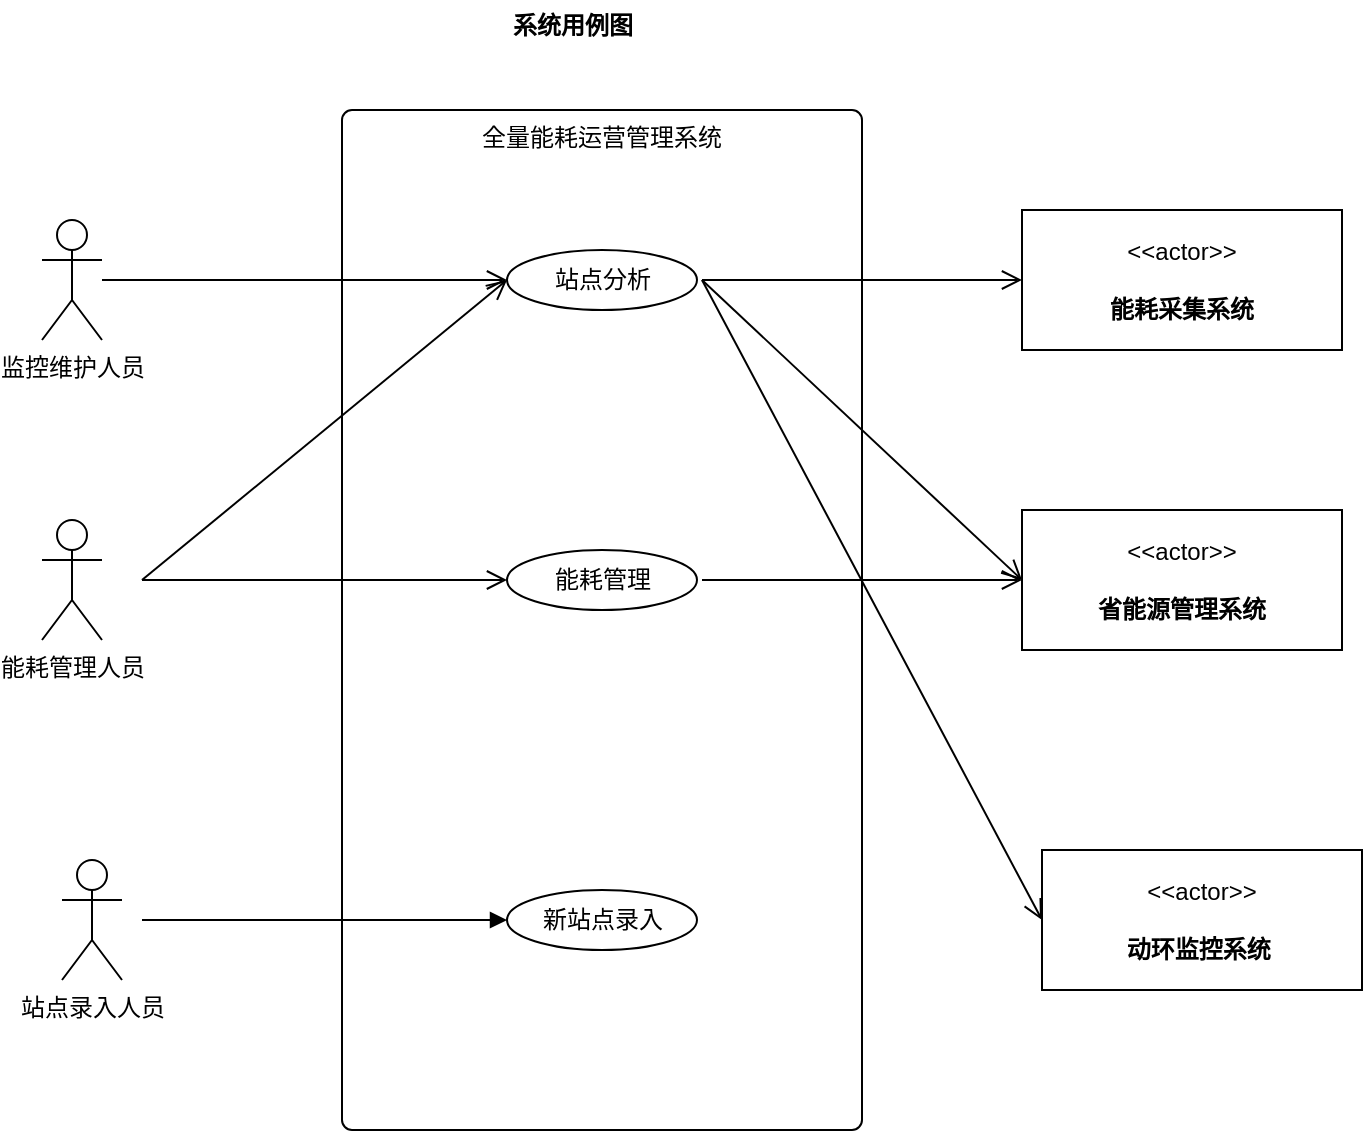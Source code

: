 <mxfile version="24.4.0" type="device">
  <diagram name="第 1 页" id="BuHIv78ykRl-nQtgaqGW">
    <mxGraphModel dx="1020" dy="496" grid="1" gridSize="10" guides="1" tooltips="1" connect="1" arrows="1" fold="1" page="1" pageScale="1" pageWidth="827" pageHeight="1169" math="0" shadow="0">
      <root>
        <mxCell id="0" />
        <mxCell id="1" parent="0" />
        <mxCell id="xJYGVplaf34jKcpDWo73-1" value="&amp;lt;&amp;lt;actor&amp;gt;&amp;gt;&lt;br&gt;&lt;br&gt;&lt;b&gt;能耗采集系统&lt;/b&gt;" style="html=1;align=center;verticalAlign=middle;dashed=0;whiteSpace=wrap;" parent="1" vertex="1">
          <mxGeometry x="550" y="125" width="160" height="70" as="geometry" />
        </mxCell>
        <mxCell id="xJYGVplaf34jKcpDWo73-2" value="&amp;lt;&amp;lt;actor&amp;gt;&amp;gt;&lt;br&gt;&lt;br&gt;&lt;b&gt;省能源管理系统&lt;/b&gt;" style="html=1;align=center;verticalAlign=middle;dashed=0;whiteSpace=wrap;" parent="1" vertex="1">
          <mxGeometry x="550" y="275" width="160" height="70" as="geometry" />
        </mxCell>
        <mxCell id="xJYGVplaf34jKcpDWo73-3" value="&amp;lt;&amp;lt;actor&amp;gt;&amp;gt;&lt;br&gt;&lt;br&gt;&lt;b&gt;动环监控系统&amp;nbsp;&lt;/b&gt;" style="html=1;align=center;verticalAlign=middle;dashed=0;whiteSpace=wrap;" parent="1" vertex="1">
          <mxGeometry x="560" y="445" width="160" height="70" as="geometry" />
        </mxCell>
        <object label="监控维护人员" id="xJYGVplaf34jKcpDWo73-4">
          <mxCell style="shape=umlActor;verticalLabelPosition=bottom;verticalAlign=top;html=1;" parent="1" vertex="1">
            <mxGeometry x="60" y="130" width="30" height="60" as="geometry" />
          </mxCell>
        </object>
        <mxCell id="xJYGVplaf34jKcpDWo73-5" value="能耗管理人员" style="shape=umlActor;verticalLabelPosition=bottom;verticalAlign=top;html=1;" parent="1" vertex="1">
          <mxGeometry x="60" y="280" width="30" height="60" as="geometry" />
        </mxCell>
        <mxCell id="xJYGVplaf34jKcpDWo73-8" value="全量能耗运营管理系统" style="html=1;align=center;verticalAlign=top;rounded=1;absoluteArcSize=1;arcSize=10;dashed=0;whiteSpace=wrap;" parent="1" vertex="1">
          <mxGeometry x="210" y="75" width="260" height="510" as="geometry" />
        </mxCell>
        <mxCell id="xJYGVplaf34jKcpDWo73-15" value="站点分析" style="ellipse;html=1;" parent="1" vertex="1">
          <mxGeometry x="292.5" y="145" width="95" height="30" as="geometry" />
        </mxCell>
        <mxCell id="xJYGVplaf34jKcpDWo73-19" value="站点录入人员" style="shape=umlActor;verticalLabelPosition=bottom;verticalAlign=top;html=1;" parent="1" vertex="1">
          <mxGeometry x="70" y="450" width="30" height="60" as="geometry" />
        </mxCell>
        <mxCell id="xJYGVplaf34jKcpDWo73-22" value="能耗管理" style="ellipse;html=1;" parent="1" vertex="1">
          <mxGeometry x="292.5" y="295" width="95" height="30" as="geometry" />
        </mxCell>
        <mxCell id="xJYGVplaf34jKcpDWo73-23" value="新站点录入" style="ellipse;html=1;" parent="1" vertex="1">
          <mxGeometry x="292.5" y="465" width="95" height="30" as="geometry" />
        </mxCell>
        <mxCell id="xJYGVplaf34jKcpDWo73-24" value="" style="endArrow=open;startArrow=none;endFill=0;startFill=0;endSize=8;html=1;verticalAlign=bottom;labelBackgroundColor=none;strokeWidth=1;rounded=0;entryX=0;entryY=0.5;entryDx=0;entryDy=0;" parent="1" source="xJYGVplaf34jKcpDWo73-4" target="xJYGVplaf34jKcpDWo73-15" edge="1">
          <mxGeometry width="160" relative="1" as="geometry">
            <mxPoint x="100" y="160" as="sourcePoint" />
            <mxPoint x="260" y="160" as="targetPoint" />
          </mxGeometry>
        </mxCell>
        <mxCell id="xJYGVplaf34jKcpDWo73-25" value="" style="endArrow=open;startArrow=none;endFill=0;startFill=0;endSize=8;html=1;verticalAlign=bottom;labelBackgroundColor=none;strokeWidth=1;rounded=0;entryX=0;entryY=0.5;entryDx=0;entryDy=0;" parent="1" target="xJYGVplaf34jKcpDWo73-15" edge="1">
          <mxGeometry width="160" relative="1" as="geometry">
            <mxPoint x="110" y="310" as="sourcePoint" />
            <mxPoint x="300" y="160" as="targetPoint" />
          </mxGeometry>
        </mxCell>
        <mxCell id="xJYGVplaf34jKcpDWo73-26" value="" style="endArrow=open;startArrow=none;endFill=0;startFill=0;endSize=8;html=1;verticalAlign=bottom;labelBackgroundColor=none;strokeWidth=1;rounded=0;entryX=0;entryY=0.5;entryDx=0;entryDy=0;" parent="1" target="xJYGVplaf34jKcpDWo73-22" edge="1">
          <mxGeometry width="160" relative="1" as="geometry">
            <mxPoint x="110" y="310" as="sourcePoint" />
            <mxPoint x="270" y="310" as="targetPoint" />
          </mxGeometry>
        </mxCell>
        <mxCell id="xJYGVplaf34jKcpDWo73-27" value="" style="html=1;verticalAlign=bottom;labelBackgroundColor=none;endArrow=block;endFill=1;rounded=0;entryX=0;entryY=0.5;entryDx=0;entryDy=0;" parent="1" target="xJYGVplaf34jKcpDWo73-23" edge="1">
          <mxGeometry width="160" relative="1" as="geometry">
            <mxPoint x="110" y="480" as="sourcePoint" />
            <mxPoint x="270" y="480" as="targetPoint" />
          </mxGeometry>
        </mxCell>
        <mxCell id="xJYGVplaf34jKcpDWo73-28" value="" style="endArrow=open;startArrow=none;endFill=0;startFill=0;endSize=8;html=1;verticalAlign=bottom;labelBackgroundColor=none;strokeWidth=1;rounded=0;" parent="1" edge="1">
          <mxGeometry width="160" relative="1" as="geometry">
            <mxPoint x="390" y="160" as="sourcePoint" />
            <mxPoint x="550" y="160" as="targetPoint" />
          </mxGeometry>
        </mxCell>
        <mxCell id="xJYGVplaf34jKcpDWo73-29" value="" style="endArrow=open;startArrow=none;endFill=0;startFill=0;endSize=8;html=1;verticalAlign=bottom;labelBackgroundColor=none;strokeWidth=1;rounded=0;entryX=0;entryY=0.5;entryDx=0;entryDy=0;" parent="1" target="xJYGVplaf34jKcpDWo73-2" edge="1">
          <mxGeometry width="160" relative="1" as="geometry">
            <mxPoint x="390" y="160" as="sourcePoint" />
            <mxPoint x="590" y="220" as="targetPoint" />
          </mxGeometry>
        </mxCell>
        <mxCell id="xJYGVplaf34jKcpDWo73-30" value="" style="endArrow=open;startArrow=none;endFill=0;startFill=0;endSize=8;html=1;verticalAlign=bottom;labelBackgroundColor=none;strokeWidth=1;rounded=0;" parent="1" edge="1">
          <mxGeometry width="160" relative="1" as="geometry">
            <mxPoint x="390" y="310" as="sourcePoint" />
            <mxPoint x="550" y="310" as="targetPoint" />
          </mxGeometry>
        </mxCell>
        <mxCell id="xJYGVplaf34jKcpDWo73-31" value="" style="endArrow=open;startArrow=none;endFill=0;startFill=0;endSize=8;html=1;verticalAlign=bottom;labelBackgroundColor=none;strokeWidth=1;rounded=0;entryX=0;entryY=0.5;entryDx=0;entryDy=0;" parent="1" target="xJYGVplaf34jKcpDWo73-3" edge="1">
          <mxGeometry width="160" relative="1" as="geometry">
            <mxPoint x="390" y="160" as="sourcePoint" />
            <mxPoint x="680" y="390" as="targetPoint" />
          </mxGeometry>
        </mxCell>
        <mxCell id="xJYGVplaf34jKcpDWo73-33" value="系统用例图" style="text;align=center;fontStyle=1;verticalAlign=middle;spacingLeft=3;spacingRight=3;strokeColor=none;rotatable=0;points=[[0,0.5],[1,0.5]];portConstraint=eastwest;html=1;" parent="1" vertex="1">
          <mxGeometry x="240" y="20" width="170" height="26" as="geometry" />
        </mxCell>
      </root>
    </mxGraphModel>
  </diagram>
</mxfile>
